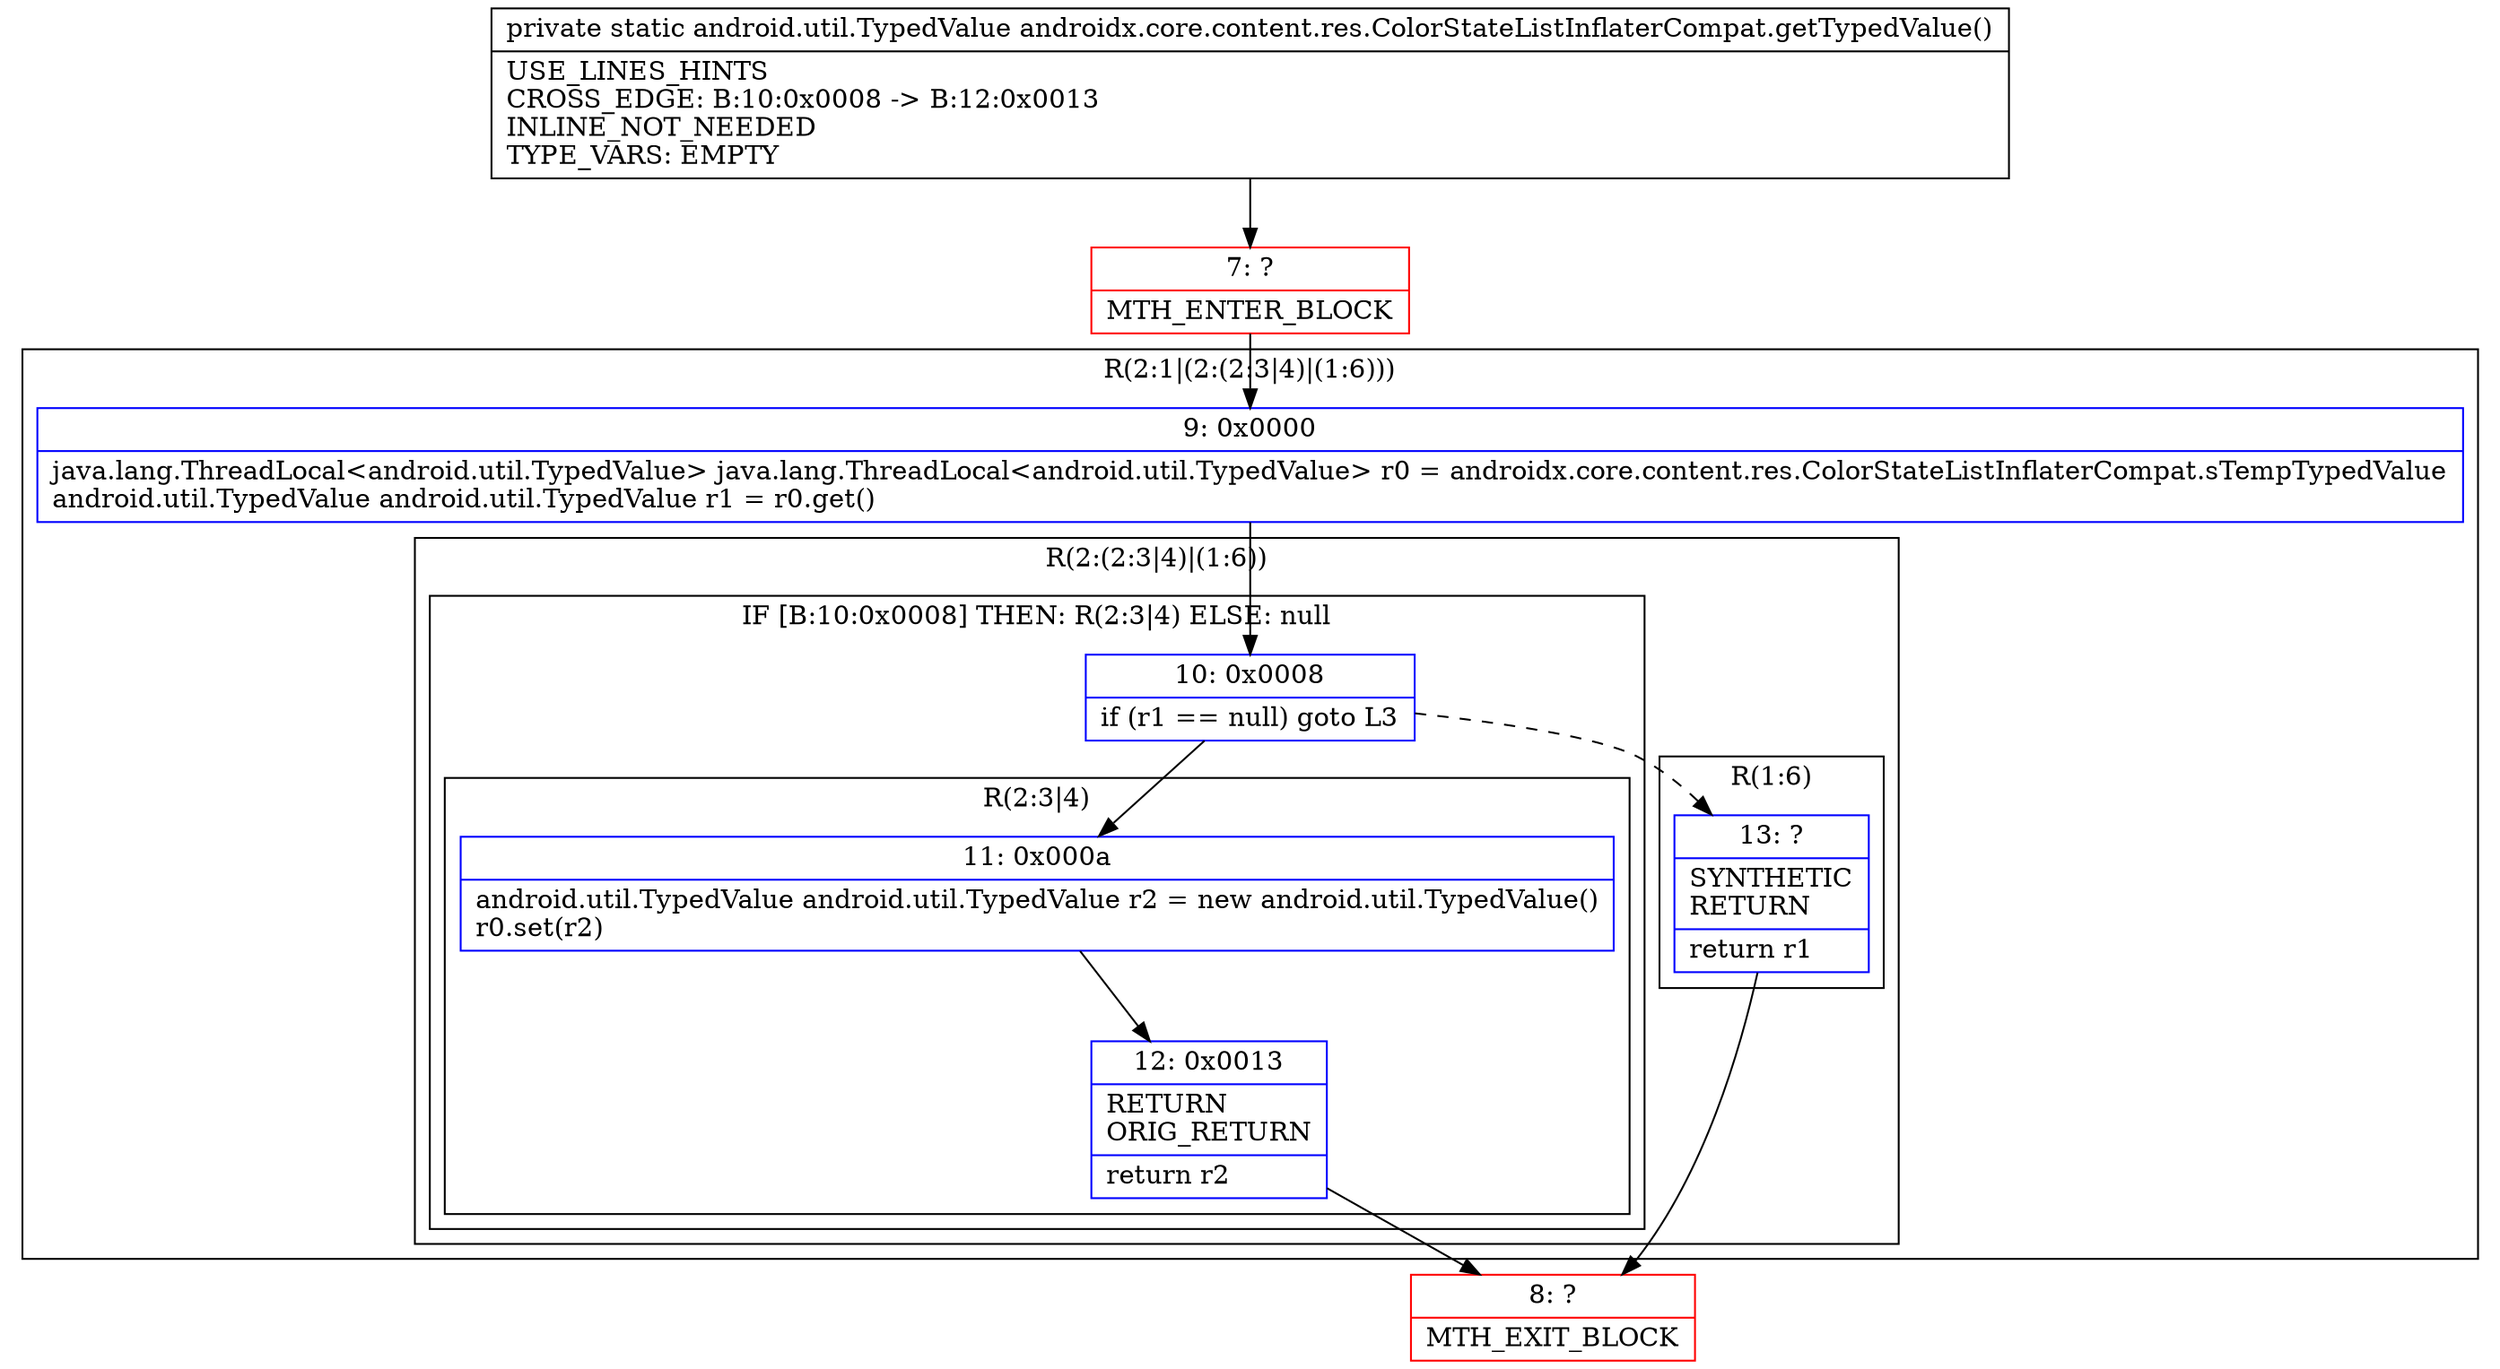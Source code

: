 digraph "CFG forandroidx.core.content.res.ColorStateListInflaterCompat.getTypedValue()Landroid\/util\/TypedValue;" {
subgraph cluster_Region_1874852469 {
label = "R(2:1|(2:(2:3|4)|(1:6)))";
node [shape=record,color=blue];
Node_9 [shape=record,label="{9\:\ 0x0000|java.lang.ThreadLocal\<android.util.TypedValue\> java.lang.ThreadLocal\<android.util.TypedValue\> r0 = androidx.core.content.res.ColorStateListInflaterCompat.sTempTypedValue\landroid.util.TypedValue android.util.TypedValue r1 = r0.get()\l}"];
subgraph cluster_Region_621783137 {
label = "R(2:(2:3|4)|(1:6))";
node [shape=record,color=blue];
subgraph cluster_IfRegion_2123609612 {
label = "IF [B:10:0x0008] THEN: R(2:3|4) ELSE: null";
node [shape=record,color=blue];
Node_10 [shape=record,label="{10\:\ 0x0008|if (r1 == null) goto L3\l}"];
subgraph cluster_Region_637785972 {
label = "R(2:3|4)";
node [shape=record,color=blue];
Node_11 [shape=record,label="{11\:\ 0x000a|android.util.TypedValue android.util.TypedValue r2 = new android.util.TypedValue()\lr0.set(r2)\l}"];
Node_12 [shape=record,label="{12\:\ 0x0013|RETURN\lORIG_RETURN\l|return r2\l}"];
}
}
subgraph cluster_Region_1650943599 {
label = "R(1:6)";
node [shape=record,color=blue];
Node_13 [shape=record,label="{13\:\ ?|SYNTHETIC\lRETURN\l|return r1\l}"];
}
}
}
Node_7 [shape=record,color=red,label="{7\:\ ?|MTH_ENTER_BLOCK\l}"];
Node_8 [shape=record,color=red,label="{8\:\ ?|MTH_EXIT_BLOCK\l}"];
MethodNode[shape=record,label="{private static android.util.TypedValue androidx.core.content.res.ColorStateListInflaterCompat.getTypedValue()  | USE_LINES_HINTS\lCROSS_EDGE: B:10:0x0008 \-\> B:12:0x0013\lINLINE_NOT_NEEDED\lTYPE_VARS: EMPTY\l}"];
MethodNode -> Node_7;Node_9 -> Node_10;
Node_10 -> Node_11;
Node_10 -> Node_13[style=dashed];
Node_11 -> Node_12;
Node_12 -> Node_8;
Node_13 -> Node_8;
Node_7 -> Node_9;
}


